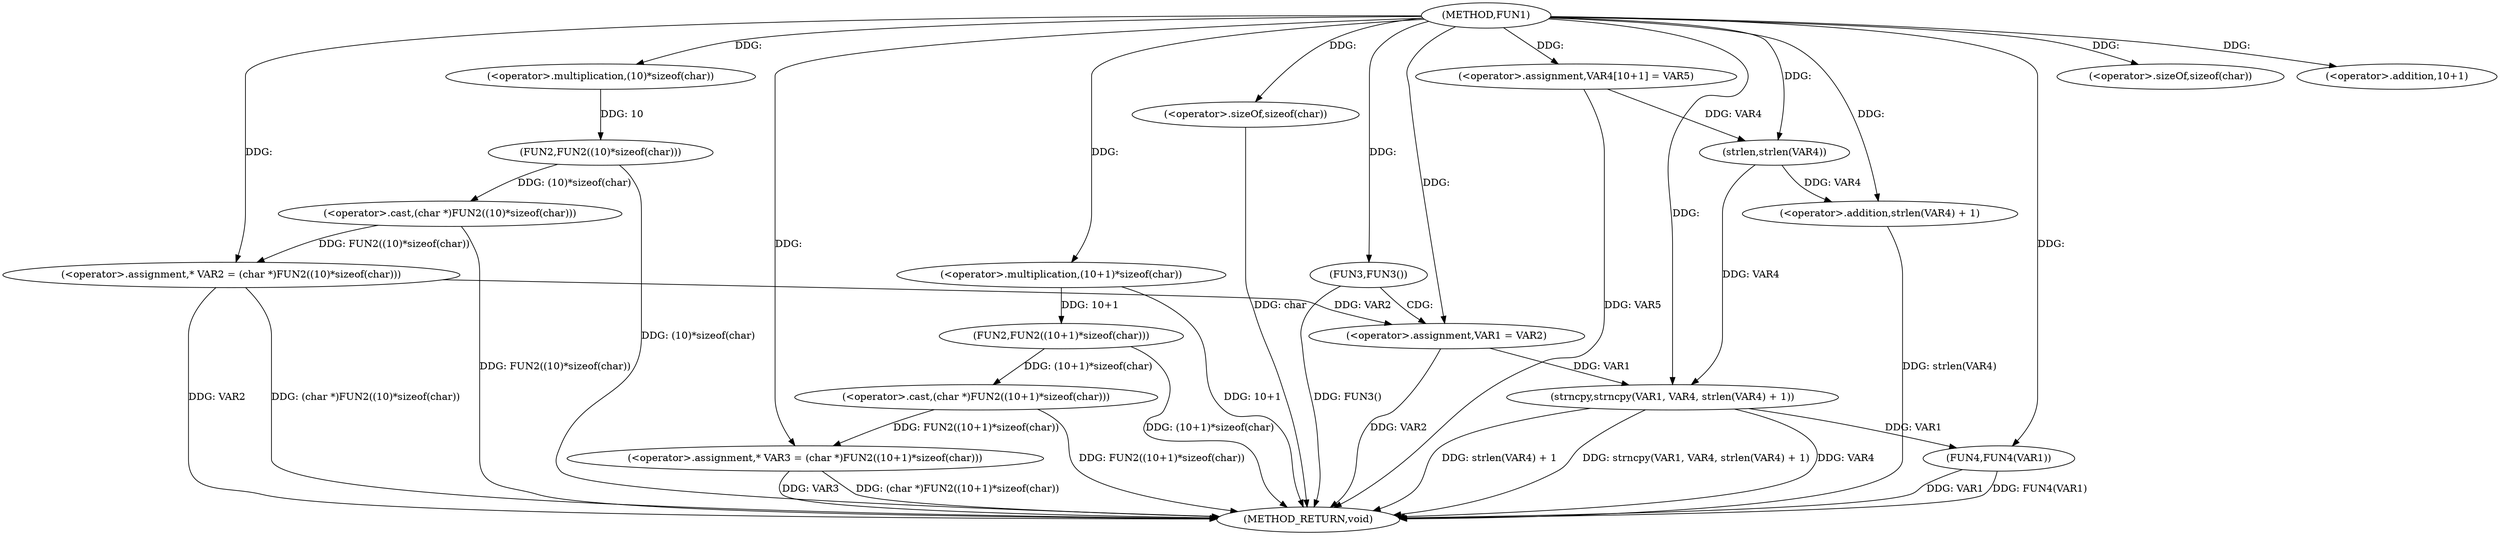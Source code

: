 digraph FUN1 {  
"1000100" [label = "(METHOD,FUN1)" ]
"1000145" [label = "(METHOD_RETURN,void)" ]
"1000104" [label = "(<operator>.assignment,* VAR2 = (char *)FUN2((10)*sizeof(char)))" ]
"1000106" [label = "(<operator>.cast,(char *)FUN2((10)*sizeof(char)))" ]
"1000108" [label = "(FUN2,FUN2((10)*sizeof(char)))" ]
"1000109" [label = "(<operator>.multiplication,(10)*sizeof(char))" ]
"1000111" [label = "(<operator>.sizeOf,sizeof(char))" ]
"1000114" [label = "(<operator>.assignment,* VAR3 = (char *)FUN2((10+1)*sizeof(char)))" ]
"1000116" [label = "(<operator>.cast,(char *)FUN2((10+1)*sizeof(char)))" ]
"1000118" [label = "(FUN2,FUN2((10+1)*sizeof(char)))" ]
"1000119" [label = "(<operator>.multiplication,(10+1)*sizeof(char))" ]
"1000120" [label = "(<operator>.addition,10+1)" ]
"1000123" [label = "(<operator>.sizeOf,sizeof(char))" ]
"1000126" [label = "(FUN3,FUN3())" ]
"1000128" [label = "(<operator>.assignment,VAR1 = VAR2)" ]
"1000133" [label = "(<operator>.assignment,VAR4[10+1] = VAR5)" ]
"1000136" [label = "(strncpy,strncpy(VAR1, VAR4, strlen(VAR4) + 1))" ]
"1000139" [label = "(<operator>.addition,strlen(VAR4) + 1)" ]
"1000140" [label = "(strlen,strlen(VAR4))" ]
"1000143" [label = "(FUN4,FUN4(VAR1))" ]
  "1000106" -> "1000145"  [ label = "DDG: FUN2((10)*sizeof(char))"] 
  "1000104" -> "1000145"  [ label = "DDG: VAR2"] 
  "1000139" -> "1000145"  [ label = "DDG: strlen(VAR4)"] 
  "1000143" -> "1000145"  [ label = "DDG: VAR1"] 
  "1000114" -> "1000145"  [ label = "DDG: VAR3"] 
  "1000116" -> "1000145"  [ label = "DDG: FUN2((10+1)*sizeof(char))"] 
  "1000118" -> "1000145"  [ label = "DDG: (10+1)*sizeof(char)"] 
  "1000114" -> "1000145"  [ label = "DDG: (char *)FUN2((10+1)*sizeof(char))"] 
  "1000123" -> "1000145"  [ label = "DDG: char"] 
  "1000128" -> "1000145"  [ label = "DDG: VAR2"] 
  "1000126" -> "1000145"  [ label = "DDG: FUN3()"] 
  "1000136" -> "1000145"  [ label = "DDG: strlen(VAR4) + 1"] 
  "1000133" -> "1000145"  [ label = "DDG: VAR5"] 
  "1000119" -> "1000145"  [ label = "DDG: 10+1"] 
  "1000143" -> "1000145"  [ label = "DDG: FUN4(VAR1)"] 
  "1000136" -> "1000145"  [ label = "DDG: strncpy(VAR1, VAR4, strlen(VAR4) + 1)"] 
  "1000136" -> "1000145"  [ label = "DDG: VAR4"] 
  "1000104" -> "1000145"  [ label = "DDG: (char *)FUN2((10)*sizeof(char))"] 
  "1000108" -> "1000145"  [ label = "DDG: (10)*sizeof(char)"] 
  "1000106" -> "1000104"  [ label = "DDG: FUN2((10)*sizeof(char))"] 
  "1000100" -> "1000104"  [ label = "DDG: "] 
  "1000108" -> "1000106"  [ label = "DDG: (10)*sizeof(char)"] 
  "1000109" -> "1000108"  [ label = "DDG: 10"] 
  "1000100" -> "1000109"  [ label = "DDG: "] 
  "1000100" -> "1000111"  [ label = "DDG: "] 
  "1000116" -> "1000114"  [ label = "DDG: FUN2((10+1)*sizeof(char))"] 
  "1000100" -> "1000114"  [ label = "DDG: "] 
  "1000118" -> "1000116"  [ label = "DDG: (10+1)*sizeof(char)"] 
  "1000119" -> "1000118"  [ label = "DDG: 10+1"] 
  "1000100" -> "1000119"  [ label = "DDG: "] 
  "1000100" -> "1000120"  [ label = "DDG: "] 
  "1000100" -> "1000123"  [ label = "DDG: "] 
  "1000100" -> "1000126"  [ label = "DDG: "] 
  "1000104" -> "1000128"  [ label = "DDG: VAR2"] 
  "1000100" -> "1000128"  [ label = "DDG: "] 
  "1000100" -> "1000133"  [ label = "DDG: "] 
  "1000128" -> "1000136"  [ label = "DDG: VAR1"] 
  "1000100" -> "1000136"  [ label = "DDG: "] 
  "1000140" -> "1000136"  [ label = "DDG: VAR4"] 
  "1000140" -> "1000139"  [ label = "DDG: VAR4"] 
  "1000133" -> "1000140"  [ label = "DDG: VAR4"] 
  "1000100" -> "1000140"  [ label = "DDG: "] 
  "1000100" -> "1000139"  [ label = "DDG: "] 
  "1000136" -> "1000143"  [ label = "DDG: VAR1"] 
  "1000100" -> "1000143"  [ label = "DDG: "] 
  "1000126" -> "1000128"  [ label = "CDG: "] 
}
